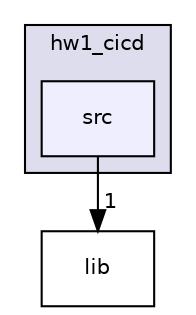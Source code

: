 digraph "hw1_cicd/src" {
  compound=true
  node [ fontsize="10", fontname="Helvetica"];
  edge [ labelfontsize="10", labelfontname="Helvetica"];
  subgraph clusterdir_7057357b5b8b6be0b4f92f2303e2a839 {
    graph [ bgcolor="#ddddee", pencolor="black", label="hw1_cicd" fontname="Helvetica", fontsize="10", URL="dir_7057357b5b8b6be0b4f92f2303e2a839.html"]
  dir_1194e9c2583559352c86203637d0946f [shape=box, label="src", style="filled", fillcolor="#eeeeff", pencolor="black", URL="dir_1194e9c2583559352c86203637d0946f.html"];
  }
  dir_526bea64bc7da40ce97067456d3137ec [shape=box label="lib" URL="dir_526bea64bc7da40ce97067456d3137ec.html"];
  dir_1194e9c2583559352c86203637d0946f->dir_526bea64bc7da40ce97067456d3137ec [headlabel="1", labeldistance=1.5 headhref="dir_000011_000010.html"];
}
